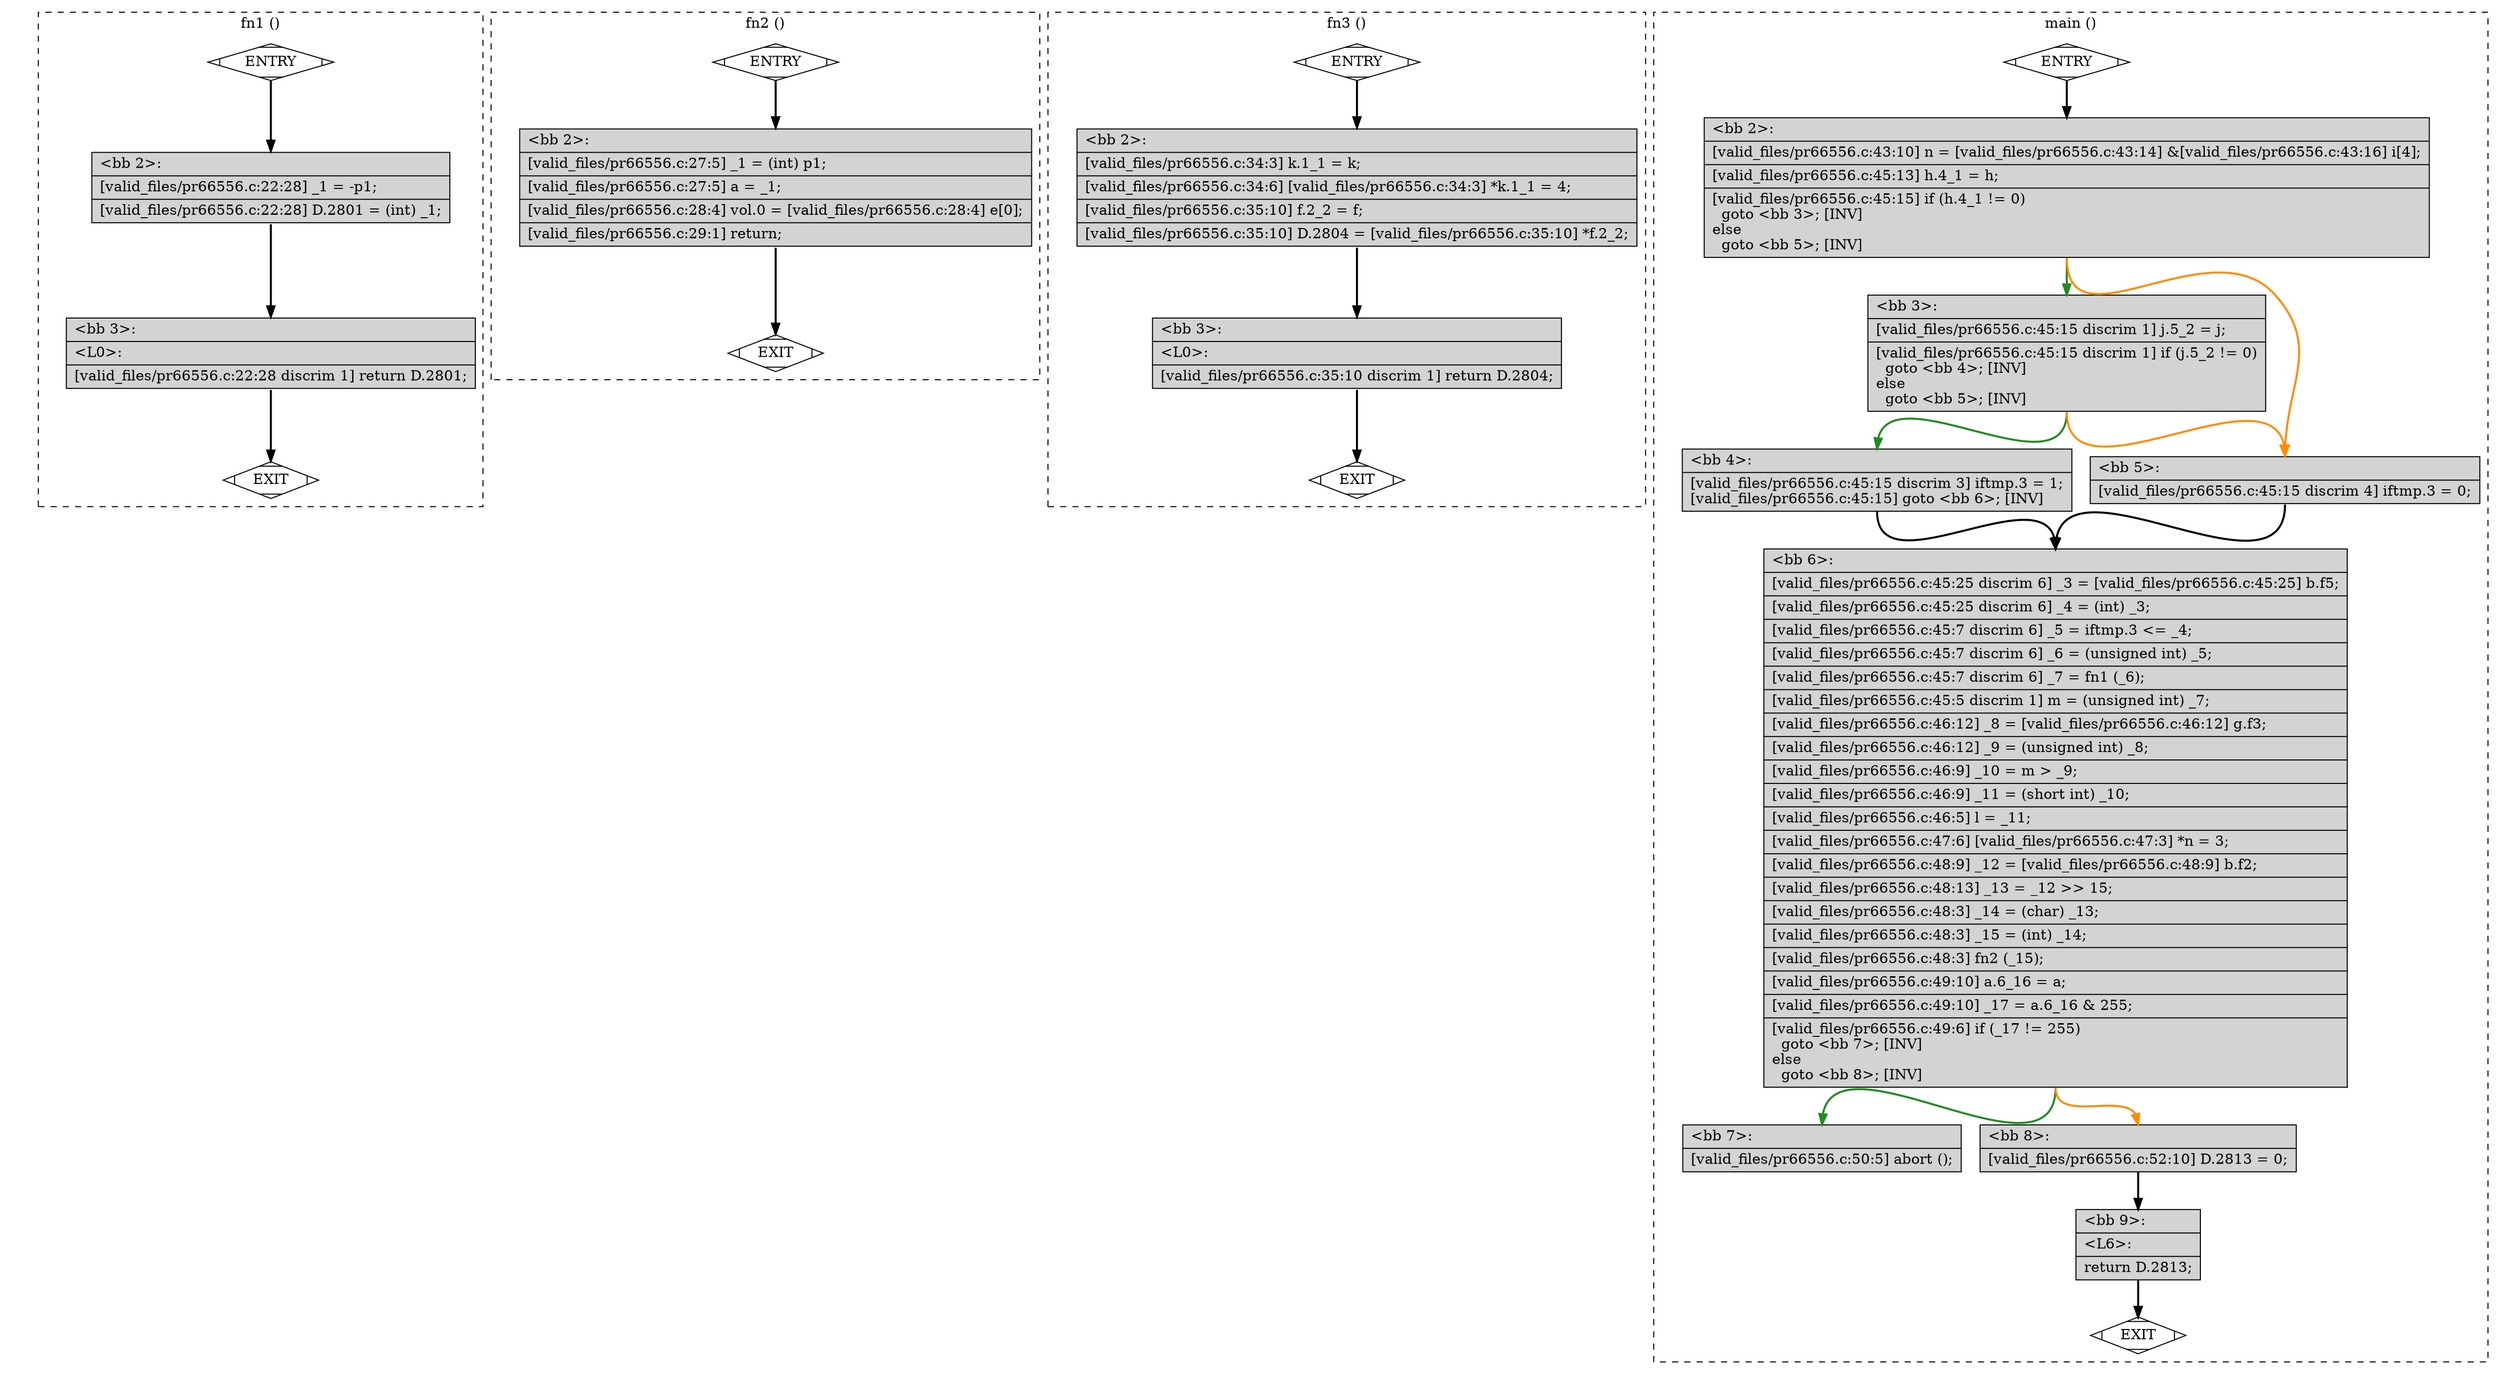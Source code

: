 digraph "a-pr66556.c.015t.cfg" {
overlap=false;
subgraph "cluster_fn1" {
	style="dashed";
	color="black";
	label="fn1 ()";
	fn_0_basic_block_0 [shape=Mdiamond,style=filled,fillcolor=white,label="ENTRY"];

	fn_0_basic_block_1 [shape=Mdiamond,style=filled,fillcolor=white,label="EXIT"];

	fn_0_basic_block_2 [shape=record,style=filled,fillcolor=lightgrey,label="{\<bb\ 2\>:\l\
|[valid_files/pr66556.c:22:28]\ _1\ =\ -p1;\l\
|[valid_files/pr66556.c:22:28]\ D.2801\ =\ (int)\ _1;\l\
}"];

	fn_0_basic_block_3 [shape=record,style=filled,fillcolor=lightgrey,label="{\<bb\ 3\>:\l\
|\<L0\>:\l\
|[valid_files/pr66556.c:22:28\ discrim\ 1]\ return\ D.2801;\l\
}"];

	fn_0_basic_block_0:s -> fn_0_basic_block_2:n [style="solid,bold",color=black,weight=100,constraint=true];
	fn_0_basic_block_2:s -> fn_0_basic_block_3:n [style="solid,bold",color=black,weight=100,constraint=true];
	fn_0_basic_block_3:s -> fn_0_basic_block_1:n [style="solid,bold",color=black,weight=10,constraint=true];
	fn_0_basic_block_0:s -> fn_0_basic_block_1:n [style="invis",constraint=true];
}
subgraph "cluster_fn2" {
	style="dashed";
	color="black";
	label="fn2 ()";
	fn_1_basic_block_0 [shape=Mdiamond,style=filled,fillcolor=white,label="ENTRY"];

	fn_1_basic_block_1 [shape=Mdiamond,style=filled,fillcolor=white,label="EXIT"];

	fn_1_basic_block_2 [shape=record,style=filled,fillcolor=lightgrey,label="{\<bb\ 2\>:\l\
|[valid_files/pr66556.c:27:5]\ _1\ =\ (int)\ p1;\l\
|[valid_files/pr66556.c:27:5]\ a\ =\ _1;\l\
|[valid_files/pr66556.c:28:4]\ vol.0\ =\ [valid_files/pr66556.c:28:4]\ e[0];\l\
|[valid_files/pr66556.c:29:1]\ return;\l\
}"];

	fn_1_basic_block_0:s -> fn_1_basic_block_2:n [style="solid,bold",color=black,weight=100,constraint=true];
	fn_1_basic_block_2:s -> fn_1_basic_block_1:n [style="solid,bold",color=black,weight=10,constraint=true];
	fn_1_basic_block_0:s -> fn_1_basic_block_1:n [style="invis",constraint=true];
}
subgraph "cluster_fn3" {
	style="dashed";
	color="black";
	label="fn3 ()";
	fn_2_basic_block_0 [shape=Mdiamond,style=filled,fillcolor=white,label="ENTRY"];

	fn_2_basic_block_1 [shape=Mdiamond,style=filled,fillcolor=white,label="EXIT"];

	fn_2_basic_block_2 [shape=record,style=filled,fillcolor=lightgrey,label="{\<bb\ 2\>:\l\
|[valid_files/pr66556.c:34:3]\ k.1_1\ =\ k;\l\
|[valid_files/pr66556.c:34:6]\ [valid_files/pr66556.c:34:3]\ *k.1_1\ =\ 4;\l\
|[valid_files/pr66556.c:35:10]\ f.2_2\ =\ f;\l\
|[valid_files/pr66556.c:35:10]\ D.2804\ =\ [valid_files/pr66556.c:35:10]\ *f.2_2;\l\
}"];

	fn_2_basic_block_3 [shape=record,style=filled,fillcolor=lightgrey,label="{\<bb\ 3\>:\l\
|\<L0\>:\l\
|[valid_files/pr66556.c:35:10\ discrim\ 1]\ return\ D.2804;\l\
}"];

	fn_2_basic_block_0:s -> fn_2_basic_block_2:n [style="solid,bold",color=black,weight=100,constraint=true];
	fn_2_basic_block_2:s -> fn_2_basic_block_3:n [style="solid,bold",color=black,weight=100,constraint=true];
	fn_2_basic_block_3:s -> fn_2_basic_block_1:n [style="solid,bold",color=black,weight=10,constraint=true];
	fn_2_basic_block_0:s -> fn_2_basic_block_1:n [style="invis",constraint=true];
}
subgraph "cluster_main" {
	style="dashed";
	color="black";
	label="main ()";
	fn_3_basic_block_0 [shape=Mdiamond,style=filled,fillcolor=white,label="ENTRY"];

	fn_3_basic_block_1 [shape=Mdiamond,style=filled,fillcolor=white,label="EXIT"];

	fn_3_basic_block_2 [shape=record,style=filled,fillcolor=lightgrey,label="{\<bb\ 2\>:\l\
|[valid_files/pr66556.c:43:10]\ n\ =\ [valid_files/pr66556.c:43:14]\ &[valid_files/pr66556.c:43:16]\ i[4];\l\
|[valid_files/pr66556.c:45:13]\ h.4_1\ =\ h;\l\
|[valid_files/pr66556.c:45:15]\ if\ (h.4_1\ !=\ 0)\l\
\ \ goto\ \<bb\ 3\>;\ [INV]\l\
else\l\
\ \ goto\ \<bb\ 5\>;\ [INV]\l\
}"];

	fn_3_basic_block_3 [shape=record,style=filled,fillcolor=lightgrey,label="{\<bb\ 3\>:\l\
|[valid_files/pr66556.c:45:15\ discrim\ 1]\ j.5_2\ =\ j;\l\
|[valid_files/pr66556.c:45:15\ discrim\ 1]\ if\ (j.5_2\ !=\ 0)\l\
\ \ goto\ \<bb\ 4\>;\ [INV]\l\
else\l\
\ \ goto\ \<bb\ 5\>;\ [INV]\l\
}"];

	fn_3_basic_block_4 [shape=record,style=filled,fillcolor=lightgrey,label="{\<bb\ 4\>:\l\
|[valid_files/pr66556.c:45:15\ discrim\ 3]\ iftmp.3\ =\ 1;\l\
[valid_files/pr66556.c:45:15]\ goto\ \<bb\ 6\>;\ [INV]\l\
}"];

	fn_3_basic_block_5 [shape=record,style=filled,fillcolor=lightgrey,label="{\<bb\ 5\>:\l\
|[valid_files/pr66556.c:45:15\ discrim\ 4]\ iftmp.3\ =\ 0;\l\
}"];

	fn_3_basic_block_6 [shape=record,style=filled,fillcolor=lightgrey,label="{\<bb\ 6\>:\l\
|[valid_files/pr66556.c:45:25\ discrim\ 6]\ _3\ =\ [valid_files/pr66556.c:45:25]\ b.f5;\l\
|[valid_files/pr66556.c:45:25\ discrim\ 6]\ _4\ =\ (int)\ _3;\l\
|[valid_files/pr66556.c:45:7\ discrim\ 6]\ _5\ =\ iftmp.3\ \<=\ _4;\l\
|[valid_files/pr66556.c:45:7\ discrim\ 6]\ _6\ =\ (unsigned\ int)\ _5;\l\
|[valid_files/pr66556.c:45:7\ discrim\ 6]\ _7\ =\ fn1\ (_6);\l\
|[valid_files/pr66556.c:45:5\ discrim\ 1]\ m\ =\ (unsigned\ int)\ _7;\l\
|[valid_files/pr66556.c:46:12]\ _8\ =\ [valid_files/pr66556.c:46:12]\ g.f3;\l\
|[valid_files/pr66556.c:46:12]\ _9\ =\ (unsigned\ int)\ _8;\l\
|[valid_files/pr66556.c:46:9]\ _10\ =\ m\ \>\ _9;\l\
|[valid_files/pr66556.c:46:9]\ _11\ =\ (short\ int)\ _10;\l\
|[valid_files/pr66556.c:46:5]\ l\ =\ _11;\l\
|[valid_files/pr66556.c:47:6]\ [valid_files/pr66556.c:47:3]\ *n\ =\ 3;\l\
|[valid_files/pr66556.c:48:9]\ _12\ =\ [valid_files/pr66556.c:48:9]\ b.f2;\l\
|[valid_files/pr66556.c:48:13]\ _13\ =\ _12\ \>\>\ 15;\l\
|[valid_files/pr66556.c:48:3]\ _14\ =\ (char)\ _13;\l\
|[valid_files/pr66556.c:48:3]\ _15\ =\ (int)\ _14;\l\
|[valid_files/pr66556.c:48:3]\ fn2\ (_15);\l\
|[valid_files/pr66556.c:49:10]\ a.6_16\ =\ a;\l\
|[valid_files/pr66556.c:49:10]\ _17\ =\ a.6_16\ &\ 255;\l\
|[valid_files/pr66556.c:49:6]\ if\ (_17\ !=\ 255)\l\
\ \ goto\ \<bb\ 7\>;\ [INV]\l\
else\l\
\ \ goto\ \<bb\ 8\>;\ [INV]\l\
}"];

	fn_3_basic_block_7 [shape=record,style=filled,fillcolor=lightgrey,label="{\<bb\ 7\>:\l\
|[valid_files/pr66556.c:50:5]\ abort\ ();\l\
}"];

	fn_3_basic_block_8 [shape=record,style=filled,fillcolor=lightgrey,label="{\<bb\ 8\>:\l\
|[valid_files/pr66556.c:52:10]\ D.2813\ =\ 0;\l\
}"];

	fn_3_basic_block_9 [shape=record,style=filled,fillcolor=lightgrey,label="{\<bb\ 9\>:\l\
|\<L6\>:\l\
|return\ D.2813;\l\
}"];

	fn_3_basic_block_0:s -> fn_3_basic_block_2:n [style="solid,bold",color=black,weight=100,constraint=true];
	fn_3_basic_block_2:s -> fn_3_basic_block_3:n [style="solid,bold",color=forestgreen,weight=10,constraint=true];
	fn_3_basic_block_2:s -> fn_3_basic_block_5:n [style="solid,bold",color=darkorange,weight=10,constraint=true];
	fn_3_basic_block_3:s -> fn_3_basic_block_4:n [style="solid,bold",color=forestgreen,weight=10,constraint=true];
	fn_3_basic_block_3:s -> fn_3_basic_block_5:n [style="solid,bold",color=darkorange,weight=10,constraint=true];
	fn_3_basic_block_4:s -> fn_3_basic_block_6:n [style="solid,bold",color=black,weight=100,constraint=true];
	fn_3_basic_block_5:s -> fn_3_basic_block_6:n [style="solid,bold",color=black,weight=100,constraint=true];
	fn_3_basic_block_6:s -> fn_3_basic_block_7:n [style="solid,bold",color=forestgreen,weight=10,constraint=true];
	fn_3_basic_block_6:s -> fn_3_basic_block_8:n [style="solid,bold",color=darkorange,weight=10,constraint=true];
	fn_3_basic_block_8:s -> fn_3_basic_block_9:n [style="solid,bold",color=black,weight=100,constraint=true];
	fn_3_basic_block_9:s -> fn_3_basic_block_1:n [style="solid,bold",color=black,weight=10,constraint=true];
	fn_3_basic_block_0:s -> fn_3_basic_block_1:n [style="invis",constraint=true];
}
}
